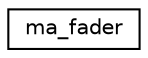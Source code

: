 digraph "Graphical Class Hierarchy"
{
 // LATEX_PDF_SIZE
  edge [fontname="Helvetica",fontsize="10",labelfontname="Helvetica",labelfontsize="10"];
  node [fontname="Helvetica",fontsize="10",shape=record];
  rankdir="LR";
  Node0 [label="ma_fader",height=0.2,width=0.4,color="black", fillcolor="white", style="filled",URL="$structma__fader.html",tooltip=" "];
}
